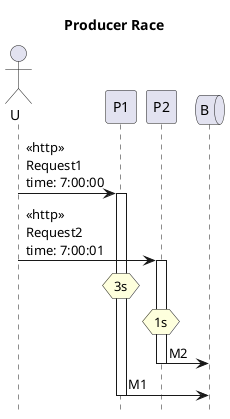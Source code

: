 @startuml
title Producer Race
hide footbox
queue B order 9
actor U

U->P1: <<http>>\nRequest1\ntime: 7:00:00
activate P1
U->P2: <<http>>\nRequest2\ntime: 7:00:01
activate P2
hnote over P1: 3s
hnote over P2: 1s
P2->B: M2
deactivate P2
P1->B: M1
deactivate P1
@enduml
? receivedAt vs observedAt

